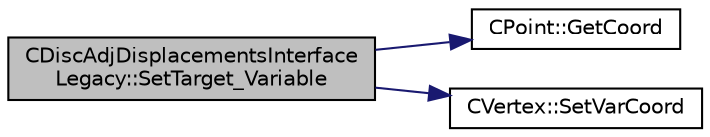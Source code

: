 digraph "CDiscAdjDisplacementsInterfaceLegacy::SetTarget_Variable"
{
  edge [fontname="Helvetica",fontsize="10",labelfontname="Helvetica",labelfontsize="10"];
  node [fontname="Helvetica",fontsize="10",shape=record];
  rankdir="LR";
  Node13 [label="CDiscAdjDisplacementsInterface\lLegacy::SetTarget_Variable",height=0.2,width=0.4,color="black", fillcolor="grey75", style="filled", fontcolor="black"];
  Node13 -> Node14 [color="midnightblue",fontsize="10",style="solid",fontname="Helvetica"];
  Node14 [label="CPoint::GetCoord",height=0.2,width=0.4,color="black", fillcolor="white", style="filled",URL="$class_c_point.html#a95fe081d22e96e190cb3edcbf0d6525f",tooltip="Get the coordinates dor the control volume. "];
  Node13 -> Node15 [color="midnightblue",fontsize="10",style="solid",fontname="Helvetica"];
  Node15 [label="CVertex::SetVarCoord",height=0.2,width=0.4,color="black", fillcolor="white", style="filled",URL="$class_c_vertex.html#a77faafc52f911c793851c71738fb85ba",tooltip="Set the value of the coordinate variation due to a surface modification. "];
}
